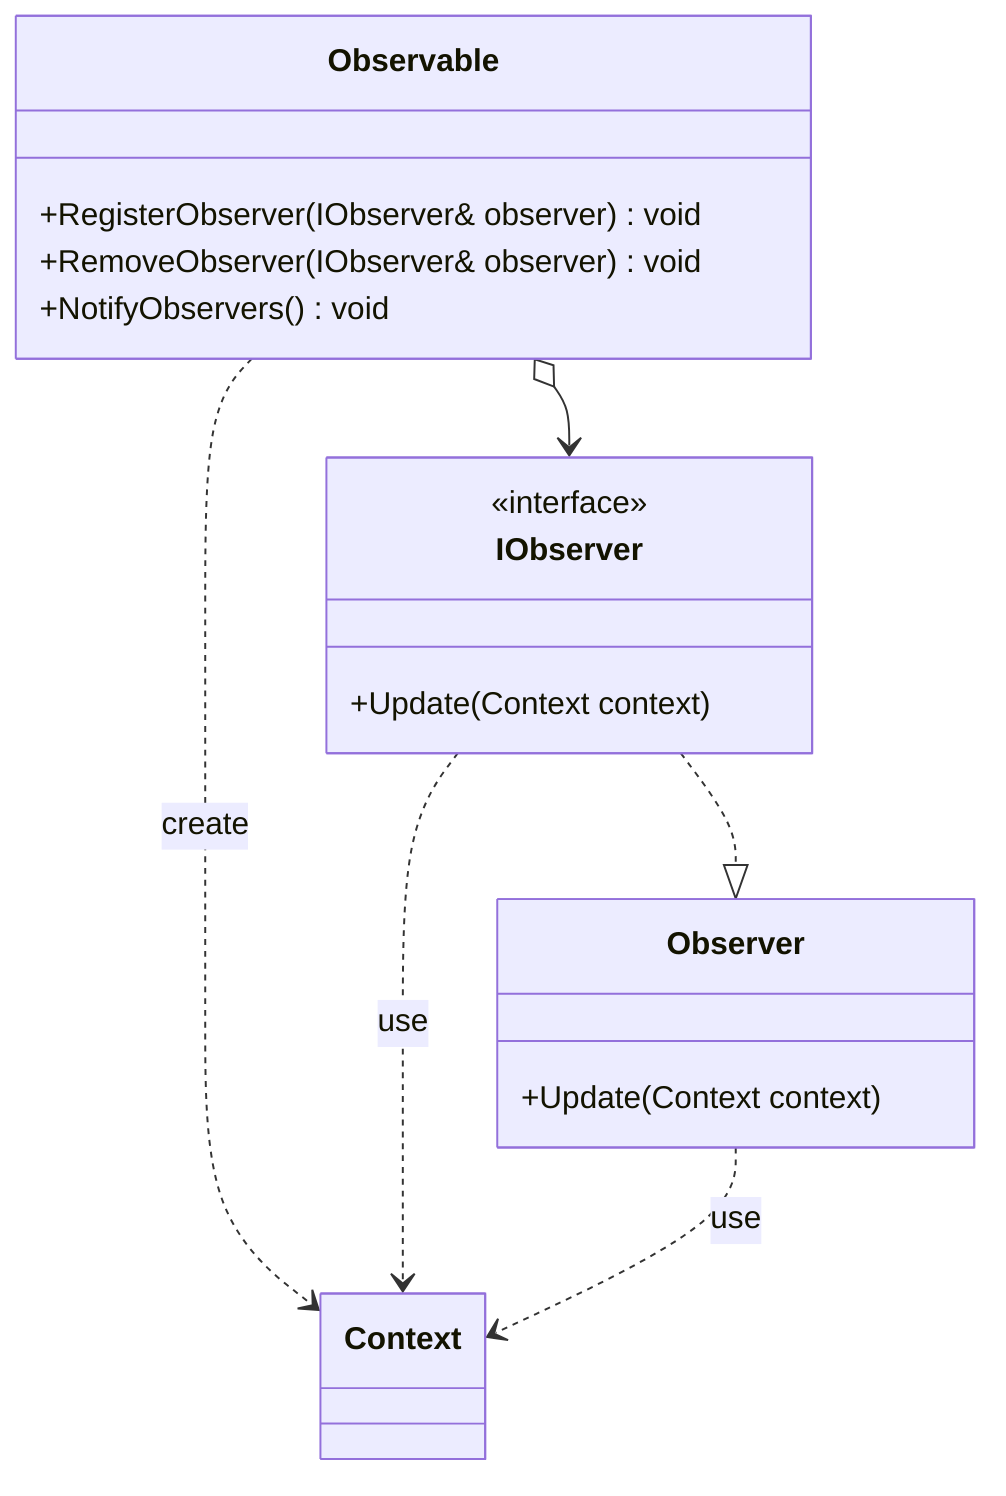 classDiagram
    direction TB

    class Observable {
        +RegisterObserver(IObserver& observer) void
        +RemoveObserver(IObserver& observer) void
        +NotifyObservers() void
    }

    class IObserver {
        <<interface>>
        +Update(Context context)
    }

    class Observer {
        +Update(Context context)
    }

    IObserver ..|> Observer

    class Context

    Observable o--> IObserver

    Observable ..> Context : create
    IObserver ..> Context : use
    Observer ..> Context : use